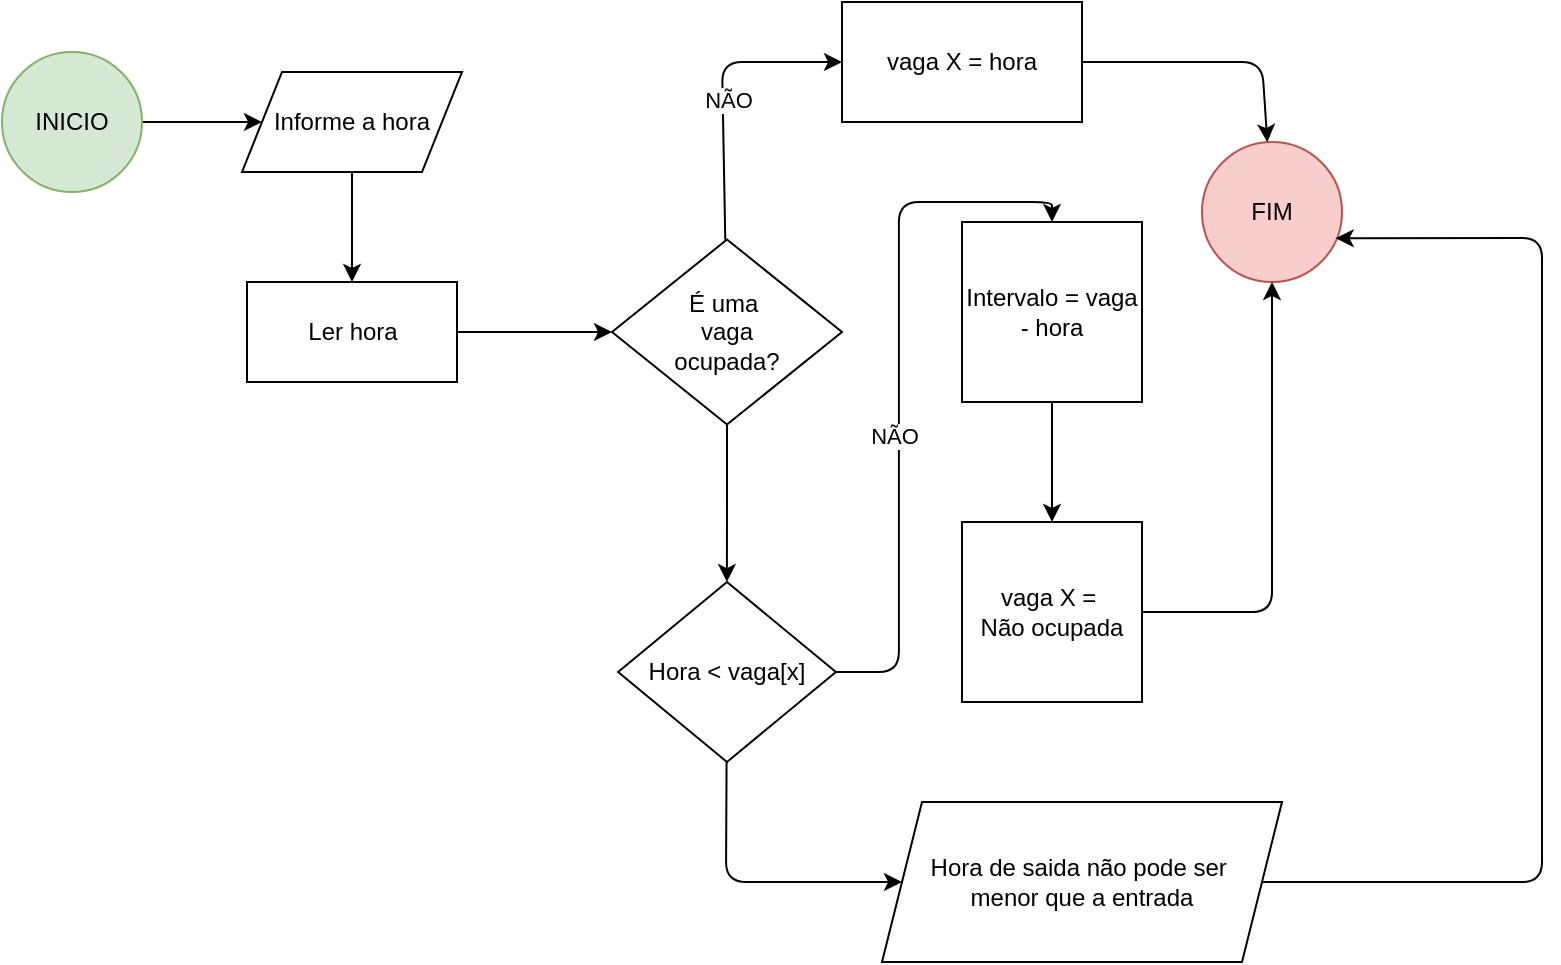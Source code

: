 <mxfile>
    <diagram id="hmeVSdQfgmFwILIs96yI" name="Page-1">
        <mxGraphModel dx="882" dy="1298" grid="1" gridSize="10" guides="1" tooltips="1" connect="1" arrows="1" fold="1" page="1" pageScale="1" pageWidth="850" pageHeight="1100" math="0" shadow="0">
            <root>
                <mxCell id="0"/>
                <mxCell id="1" parent="0"/>
                <mxCell id="5" style="edgeStyle=none;html=1;entryX=0;entryY=0.5;entryDx=0;entryDy=0;" edge="1" parent="1" source="2" target="4">
                    <mxGeometry relative="1" as="geometry"/>
                </mxCell>
                <mxCell id="2" value="INICIO" style="ellipse;whiteSpace=wrap;html=1;fillColor=#d5e8d4;strokeColor=#82b366;" vertex="1" parent="1">
                    <mxGeometry x="30" y="85" width="70" height="70" as="geometry"/>
                </mxCell>
                <mxCell id="3" value="FIM" style="ellipse;whiteSpace=wrap;html=1;fillColor=#f8cecc;strokeColor=#b85450;" vertex="1" parent="1">
                    <mxGeometry x="630" y="130" width="70" height="70" as="geometry"/>
                </mxCell>
                <mxCell id="7" style="edgeStyle=none;html=1;entryX=0.5;entryY=0;entryDx=0;entryDy=0;" edge="1" parent="1" source="4" target="6">
                    <mxGeometry relative="1" as="geometry"/>
                </mxCell>
                <mxCell id="4" value="Informe a hora" style="shape=parallelogram;perimeter=parallelogramPerimeter;whiteSpace=wrap;html=1;fixedSize=1;" vertex="1" parent="1">
                    <mxGeometry x="150" y="95" width="110" height="50" as="geometry"/>
                </mxCell>
                <mxCell id="9" value="" style="edgeStyle=none;html=1;" edge="1" parent="1" source="6" target="8">
                    <mxGeometry relative="1" as="geometry"/>
                </mxCell>
                <mxCell id="6" value="Ler hora" style="rounded=0;whiteSpace=wrap;html=1;" vertex="1" parent="1">
                    <mxGeometry x="152.5" y="200" width="105" height="50" as="geometry"/>
                </mxCell>
                <mxCell id="11" value="" style="edgeStyle=none;html=1;" edge="1" parent="1" source="8" target="10">
                    <mxGeometry relative="1" as="geometry">
                        <Array as="points">
                            <mxPoint x="390" y="90"/>
                        </Array>
                    </mxGeometry>
                </mxCell>
                <mxCell id="12" value="NÃO" style="edgeLabel;html=1;align=center;verticalAlign=middle;resizable=0;points=[];" vertex="1" connectable="0" parent="11">
                    <mxGeometry x="-0.049" y="-1" relative="1" as="geometry">
                        <mxPoint x="1" as="offset"/>
                    </mxGeometry>
                </mxCell>
                <mxCell id="25" value="" style="edgeStyle=orthogonalEdgeStyle;html=1;" edge="1" parent="1" source="8" target="24">
                    <mxGeometry relative="1" as="geometry"/>
                </mxCell>
                <mxCell id="8" value="É uma&amp;nbsp;&lt;div&gt;vaga&lt;/div&gt;&lt;div&gt;&lt;span style=&quot;background-color: transparent;&quot;&gt;ocupada?&lt;/span&gt;&lt;/div&gt;" style="rhombus;whiteSpace=wrap;html=1;rounded=0;" vertex="1" parent="1">
                    <mxGeometry x="335" y="178.75" width="115" height="92.5" as="geometry"/>
                </mxCell>
                <mxCell id="13" style="edgeStyle=none;html=1;" edge="1" parent="1" source="10" target="3">
                    <mxGeometry relative="1" as="geometry">
                        <Array as="points">
                            <mxPoint x="660" y="90"/>
                        </Array>
                    </mxGeometry>
                </mxCell>
                <mxCell id="10" value="vaga X = hora" style="whiteSpace=wrap;html=1;rounded=0;" vertex="1" parent="1">
                    <mxGeometry x="450" y="60" width="120" height="60" as="geometry"/>
                </mxCell>
                <mxCell id="37" style="edgeStyle=none;html=1;entryX=0.5;entryY=0;entryDx=0;entryDy=0;" edge="1" parent="1" source="14" target="19">
                    <mxGeometry relative="1" as="geometry"/>
                </mxCell>
                <mxCell id="14" value="Intervalo = vaga - hora" style="whiteSpace=wrap;html=1;aspect=fixed;" vertex="1" parent="1">
                    <mxGeometry x="510" y="170" width="90" height="90" as="geometry"/>
                </mxCell>
                <mxCell id="34" style="edgeStyle=orthogonalEdgeStyle;html=1;entryX=0.5;entryY=1;entryDx=0;entryDy=0;" edge="1" parent="1" source="19" target="3">
                    <mxGeometry relative="1" as="geometry"/>
                </mxCell>
                <mxCell id="19" value="vaga X =&amp;nbsp;&lt;div&gt;Não ocupada&lt;/div&gt;" style="whiteSpace=wrap;html=1;aspect=fixed;" vertex="1" parent="1">
                    <mxGeometry x="510" y="320" width="90" height="90" as="geometry"/>
                </mxCell>
                <mxCell id="31" style="edgeStyle=none;html=1;" edge="1" parent="1" source="24" target="28">
                    <mxGeometry relative="1" as="geometry">
                        <Array as="points">
                            <mxPoint x="392" y="500"/>
                        </Array>
                    </mxGeometry>
                </mxCell>
                <mxCell id="32" style="edgeStyle=orthogonalEdgeStyle;html=1;entryX=0.5;entryY=0;entryDx=0;entryDy=0;" edge="1" parent="1" source="24" target="14">
                    <mxGeometry relative="1" as="geometry"/>
                </mxCell>
                <mxCell id="33" value="NÃO" style="edgeLabel;html=1;align=center;verticalAlign=middle;resizable=0;points=[];" vertex="1" connectable="0" parent="32">
                    <mxGeometry x="-0.152" y="3" relative="1" as="geometry">
                        <mxPoint as="offset"/>
                    </mxGeometry>
                </mxCell>
                <mxCell id="24" value="Hora &amp;lt; v&lt;span style=&quot;background-color: transparent;&quot;&gt;aga[x]&lt;/span&gt;" style="rhombus;whiteSpace=wrap;html=1;rounded=0;" vertex="1" parent="1">
                    <mxGeometry x="338.04" y="350" width="108.91" height="90" as="geometry"/>
                </mxCell>
                <mxCell id="28" value="Hora de saida não pode ser&amp;nbsp;&lt;div&gt;menor que a entrada&lt;/div&gt;" style="shape=parallelogram;perimeter=parallelogramPerimeter;whiteSpace=wrap;html=1;fixedSize=1;" vertex="1" parent="1">
                    <mxGeometry x="470" y="460" width="200" height="80" as="geometry"/>
                </mxCell>
                <mxCell id="36" style="edgeStyle=none;html=1;entryX=0.955;entryY=0.687;entryDx=0;entryDy=0;entryPerimeter=0;" edge="1" parent="1" source="28" target="3">
                    <mxGeometry relative="1" as="geometry">
                        <Array as="points">
                            <mxPoint x="800" y="500"/>
                            <mxPoint x="800" y="178"/>
                        </Array>
                    </mxGeometry>
                </mxCell>
            </root>
        </mxGraphModel>
    </diagram>
</mxfile>